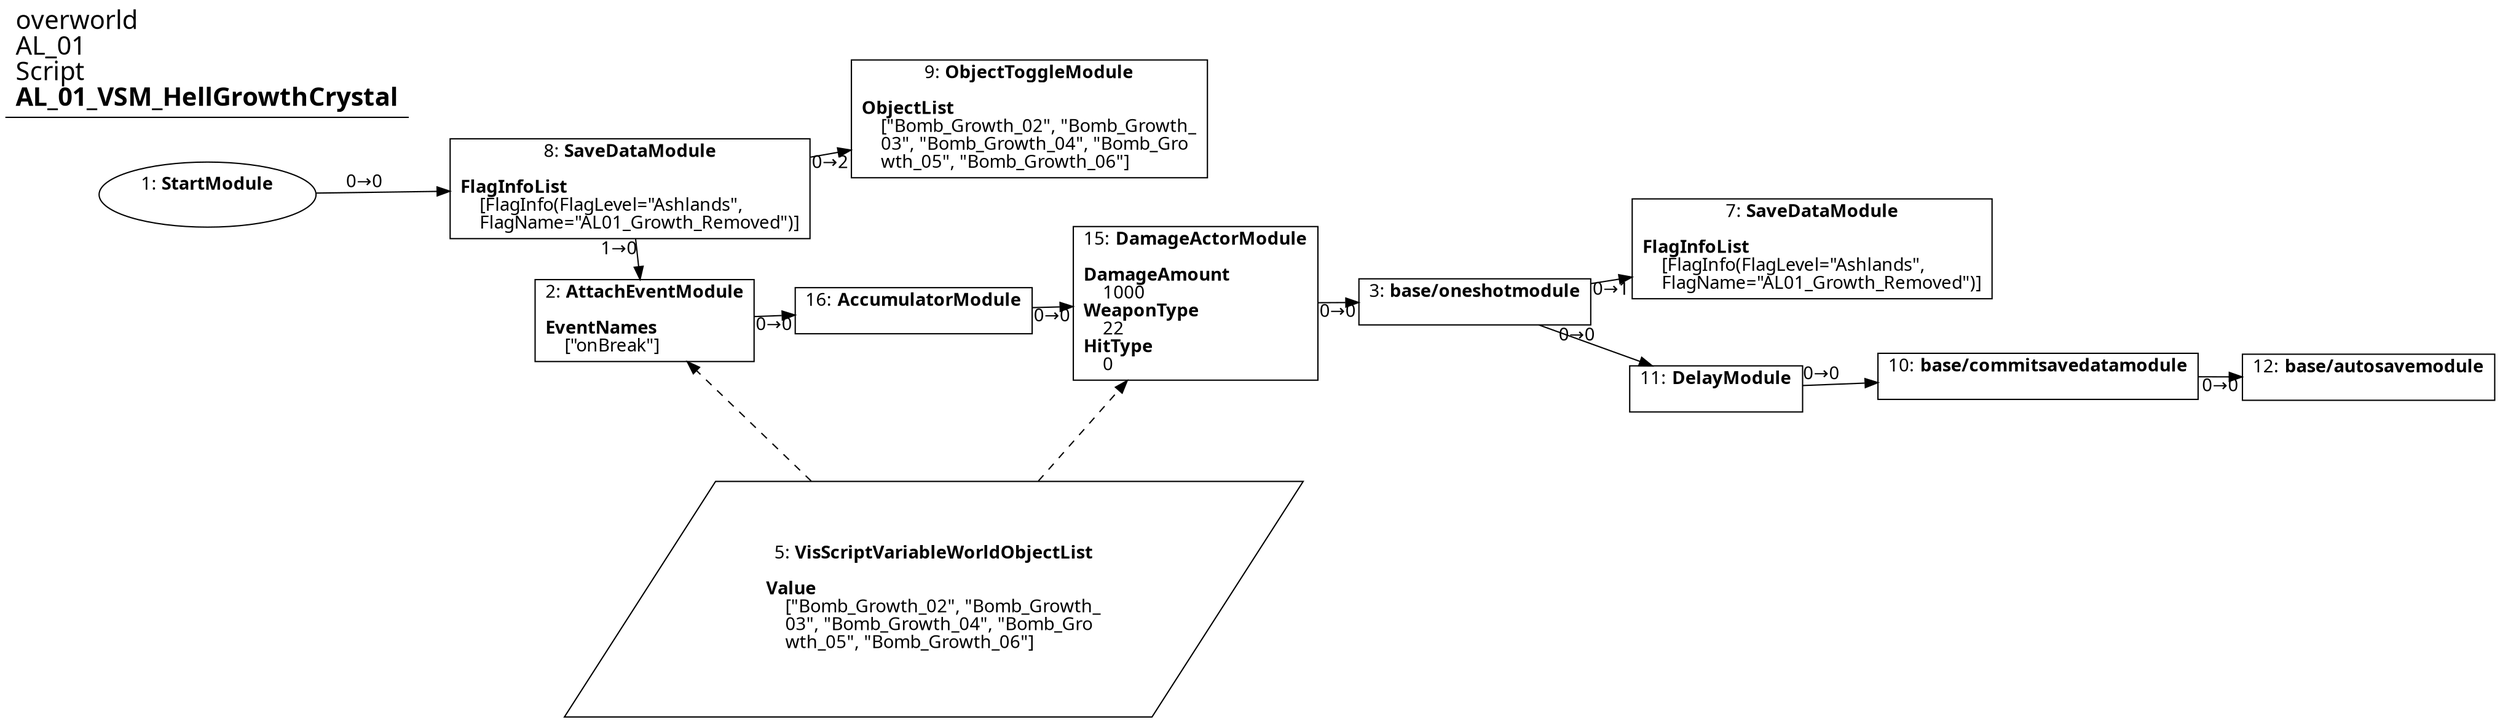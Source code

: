 digraph {
    layout = fdp;
    overlap = prism;
    sep = "+16";
    splines = spline;

    node [ shape = box ];

    graph [ fontname = "Segoe UI" ];
    node [ fontname = "Segoe UI" ];
    edge [ fontname = "Segoe UI" ];

    1 [ label = <1: <b>StartModule</b><br/><br/>> ];
    1 [ shape = oval ]
    1 [ pos = "-0.119,-0.053000003!" ];
    1 -> 8 [ label = "0→0" ];

    2 [ label = <2: <b>AttachEventModule</b><br/><br/><b>EventNames</b><br align="left"/>    [&quot;onBreak&quot;]<br align="left"/>> ];
    2 [ pos = "0.59400004,-0.21700001!" ];
    2 -> 16 [ label = "0→0" ];
    5 -> 2 [ style = dashed ];

    3 [ label = <3: <b>base/oneshotmodule</b><br/><br/>> ];
    3 [ pos = "1.4120001,-0.216!" ];
    3 -> 7 [ label = "0→1" ];
    3 -> 11 [ label = "0→0" ];

    5 [ label = <5: <b>VisScriptVariableWorldObjectList</b><br/><br/><b>Value</b><br align="left"/>    [&quot;Bomb_Growth_02&quot;, &quot;Bomb_Growth_<br align="left"/>    03&quot;, &quot;Bomb_Growth_04&quot;, &quot;Bomb_Gro<br align="left"/>    wth_05&quot;, &quot;Bomb_Growth_06&quot;]<br align="left"/>> ];
    5 [ shape = parallelogram ]
    5 [ pos = "0.84000003,-0.61!" ];

    7 [ label = <7: <b>SaveDataModule</b><br/><br/><b>FlagInfoList</b><br align="left"/>    [FlagInfo(FlagLevel=&quot;Ashlands&quot;, <br align="left"/>    FlagName=&quot;AL01_Growth_Removed&quot;)]<br align="left"/>> ];
    7 [ pos = "1.639,-0.193!" ];

    8 [ label = <8: <b>SaveDataModule</b><br/><br/><b>FlagInfoList</b><br align="left"/>    [FlagInfo(FlagLevel=&quot;Ashlands&quot;, <br align="left"/>    FlagName=&quot;AL01_Growth_Removed&quot;)]<br align="left"/>> ];
    8 [ pos = "0.17400001,-0.053000003!" ];
    8 -> 2 [ label = "1→0" ];
    8 -> 9 [ label = "0→2" ];

    9 [ label = <9: <b>ObjectToggleModule</b><br/><br/><b>ObjectList</b><br align="left"/>    [&quot;Bomb_Growth_02&quot;, &quot;Bomb_Growth_<br align="left"/>    03&quot;, &quot;Bomb_Growth_04&quot;, &quot;Bomb_Gro<br align="left"/>    wth_05&quot;, &quot;Bomb_Growth_06&quot;]<br align="left"/>> ];
    9 [ pos = "0.59300005,-0.006!" ];

    10 [ label = <10: <b>base/commitsavedatamodule</b><br/><br/>> ];
    10 [ pos = "1.7990001,-0.34300002!" ];
    10 -> 12 [ label = "0→0" ];

    11 [ label = <11: <b>DelayModule</b><br/><br/>> ];
    11 [ pos = "1.6400001,-0.34300002!" ];
    11 -> 10 [ label = "0→0" ];

    12 [ label = <12: <b>base/autosavemodule</b><br/><br/>> ];
    12 [ pos = "2.059,-0.34300002!" ];

    15 [ label = <15: <b>DamageActorModule</b><br/><br/><b>DamageAmount</b><br align="left"/>    1000<br align="left"/><b>WeaponType</b><br align="left"/>    22<br align="left"/><b>HitType</b><br align="left"/>    0<br align="left"/>> ];
    15 [ pos = "1.1600001,-0.21700001!" ];
    15 -> 3 [ label = "0→0" ];
    5 -> 15 [ style = dashed ];

    16 [ label = <16: <b>AccumulatorModule</b><br/><br/>> ];
    16 [ pos = "0.90900004,-0.21700001!" ];
    16 -> 15 [ label = "0→0" ];

    title [ pos = "-0.120000005,-0.0050000004!" ];
    title [ shape = underline ];
    title [ label = <<font point-size="20">overworld<br align="left"/>AL_01<br align="left"/>Script<br align="left"/><b>AL_01_VSM_HellGrowthCrystal</b><br align="left"/></font>> ];
}

